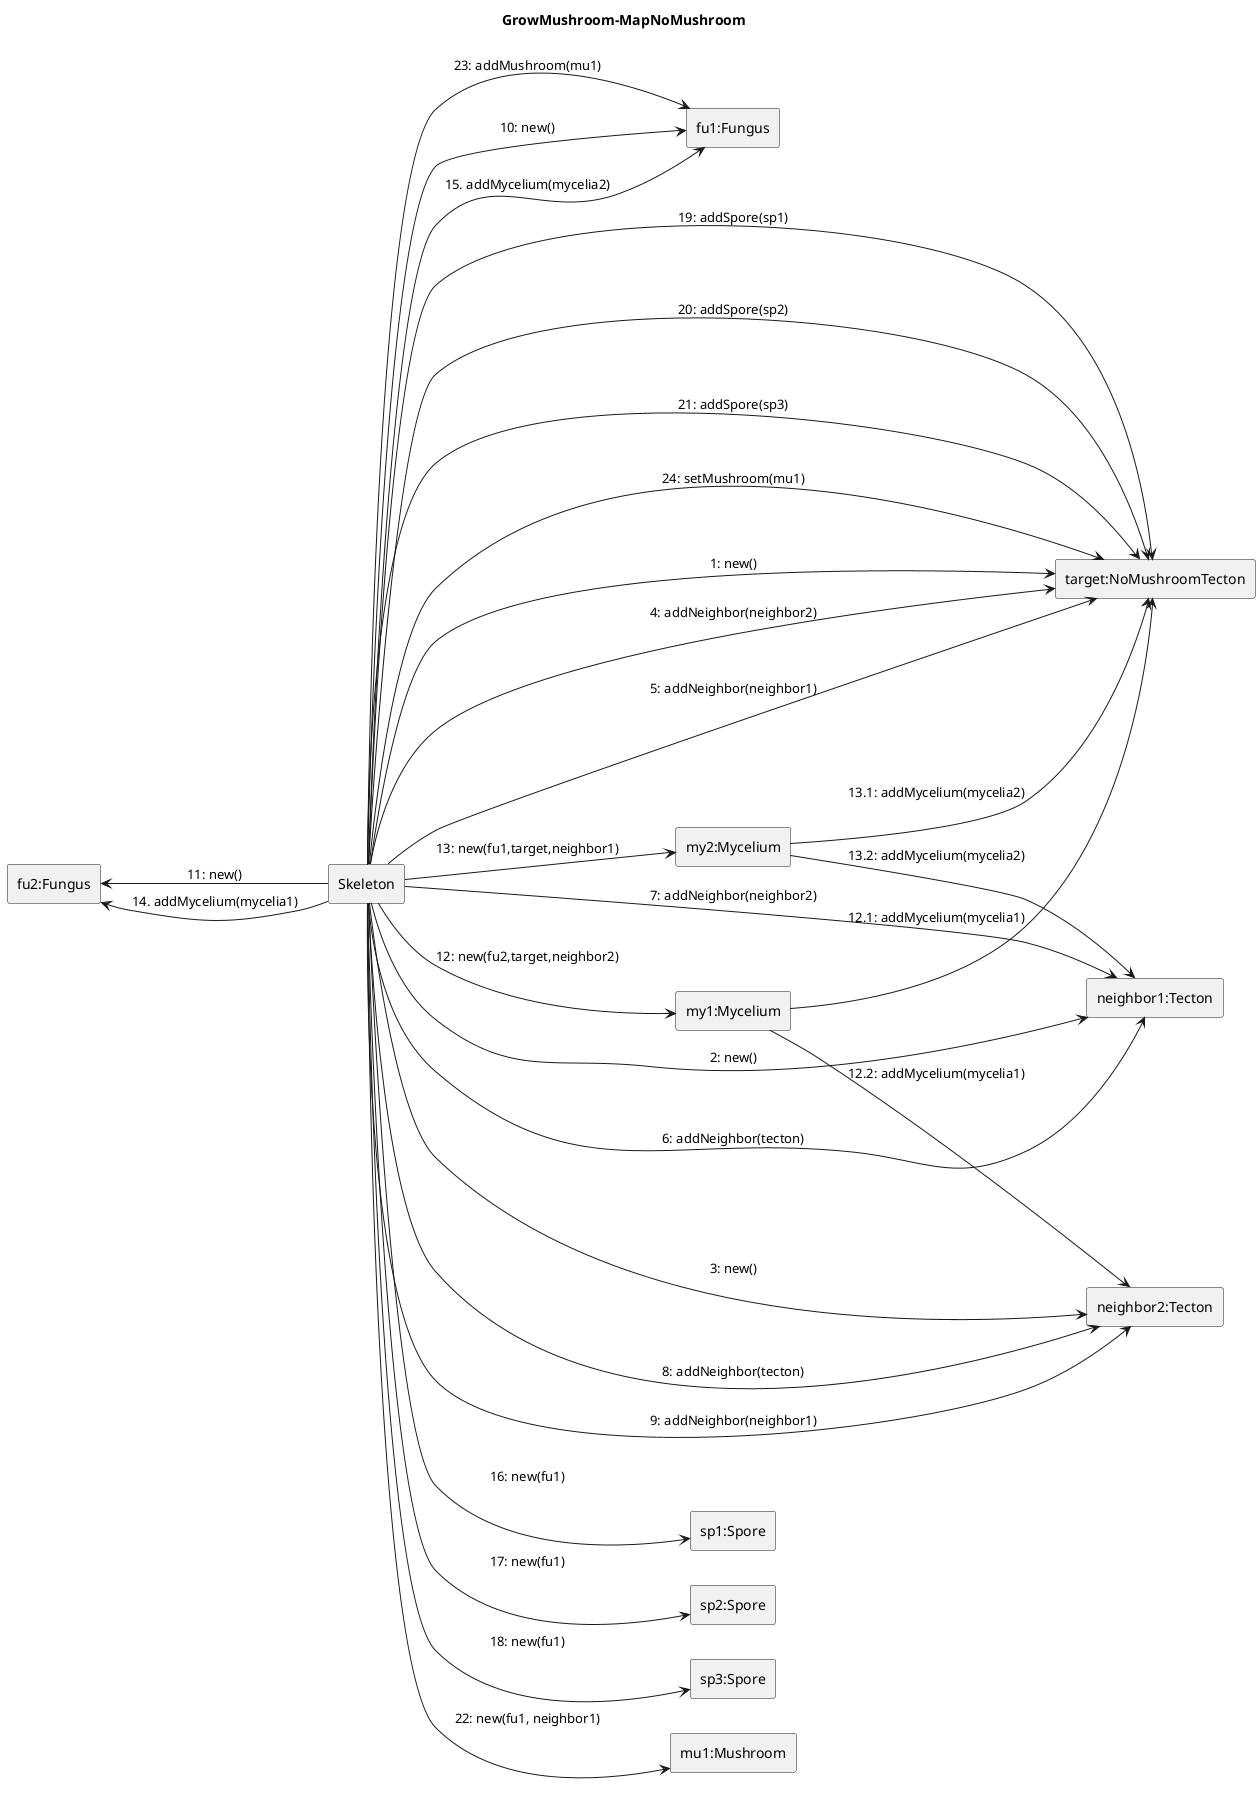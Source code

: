 @startuml Grow-mushroom/map-no-mushroom
left to right direction

title GrowMushroom-MapNoMushroom

rectangle Skeleton as S 

rectangle "fu1:Fungus" as fu1
rectangle "fu2:Fungus" as fu2
rectangle "my1:Mycelium" as mycelia1
rectangle "my2:Mycelium" as mycelia2
rectangle "target:NoMushroomTecton" as tecton
rectangle "neighbor1:Tecton" as neighbor1
rectangle "neighbor2:Tecton" as neighbor2
rectangle "sp1:Spore" as sp1
rectangle "sp2:Spore" as sp2
rectangle "sp3:Spore" as sp3
rectangle "mu1:Mushroom" as mu1

S --> tecton: 1: new()
S --> neighbor1: 2: new()
S --> neighbor2: 3: new()
S --> tecton: 4: addNeighbor(neighbor2)
S --> tecton: 5: addNeighbor(neighbor1)
S --> neighbor1: 6: addNeighbor(tecton)
S --> neighbor1: 7: addNeighbor(neighbor2)
S --> neighbor2: 8: addNeighbor(tecton)
S --> neighbor2: 9: addNeighbor(neighbor1)

S -left-> fu1: 10: new()
S -left-> fu2: 11: new()

S --> mycelia1: 12: new(fu2,target,neighbor2)
mycelia1 --> tecton: 12.1: addMycelium(mycelia1)
mycelia1 --> neighbor2 : 12.2: addMycelium(mycelia1)

S --> mycelia2: 13: new(fu1,target,neighbor1)
mycelia2 --> tecton: 13.1: addMycelium(mycelia2)
mycelia2 --> neighbor1 : 13.2: addMycelium(mycelia2)

S --> fu2: 14. addMycelium(mycelia1)
S --> fu1: 15. addMycelium(mycelia2)

S --> sp1: 16: new(fu1)
S --> sp2: 17: new(fu1)
S --> sp3: 18: new(fu1)
S --> tecton: 19: addSpore(sp1)
S --> tecton: 20: addSpore(sp2)
S --> tecton: 21: addSpore(sp3)

S --> mu1: 22: new(fu1, neighbor1)
S --> fu1: 23: addMushroom(mu1)
S --> tecton: 24: setMushroom(mu1)

@enduml
